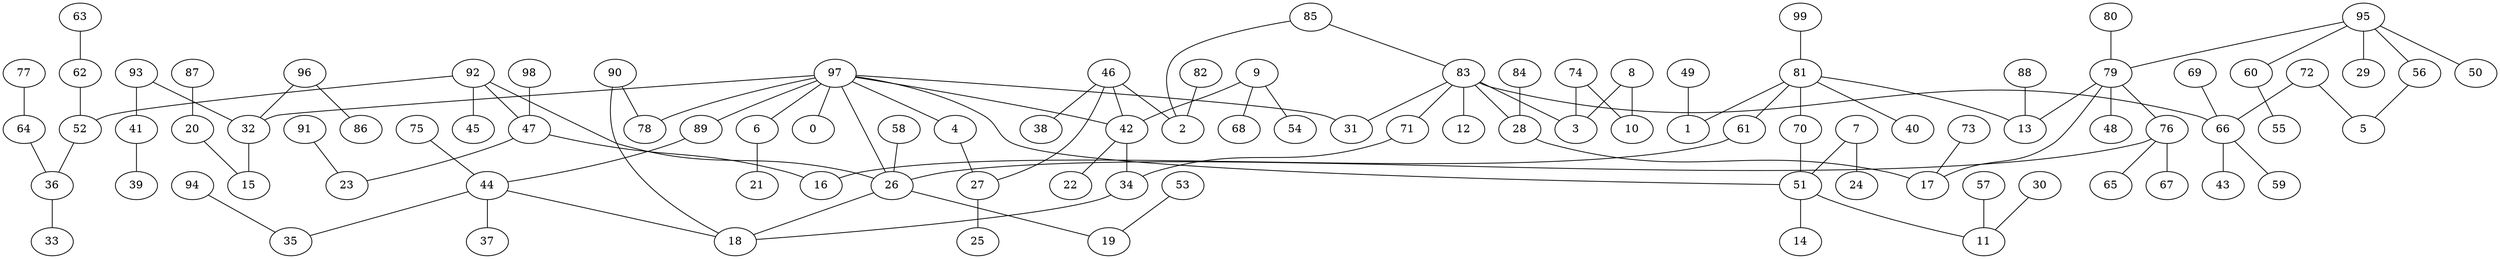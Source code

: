 digraph GG_graph {

subgraph G_graph {
edge [color = black]
"91" -> "23" [dir = none]
"82" -> "2" [dir = none]
"49" -> "1" [dir = none]
"87" -> "20" [dir = none]
"61" -> "16" [dir = none]
"88" -> "13" [dir = none]
"53" -> "19" [dir = none]
"63" -> "62" [dir = none]
"34" -> "18" [dir = none]
"20" -> "15" [dir = none]
"73" -> "17" [dir = none]
"75" -> "44" [dir = none]
"77" -> "64" [dir = none]
"36" -> "33" [dir = none]
"28" -> "17" [dir = none]
"41" -> "39" [dir = none]
"79" -> "48" [dir = none]
"79" -> "13" [dir = none]
"79" -> "76" [dir = none]
"27" -> "25" [dir = none]
"44" -> "35" [dir = none]
"44" -> "18" [dir = none]
"44" -> "37" [dir = none]
"99" -> "81" [dir = none]
"57" -> "11" [dir = none]
"97" -> "42" [dir = none]
"97" -> "4" [dir = none]
"97" -> "51" [dir = none]
"97" -> "26" [dir = none]
"97" -> "6" [dir = none]
"97" -> "32" [dir = none]
"97" -> "0" [dir = none]
"97" -> "78" [dir = none]
"97" -> "89" [dir = none]
"97" -> "31" [dir = none]
"52" -> "36" [dir = none]
"26" -> "19" [dir = none]
"80" -> "79" [dir = none]
"42" -> "22" [dir = none]
"89" -> "44" [dir = none]
"98" -> "47" [dir = none]
"92" -> "47" [dir = none]
"92" -> "52" [dir = none]
"92" -> "45" [dir = none]
"92" -> "26" [dir = none]
"74" -> "10" [dir = none]
"74" -> "3" [dir = none]
"83" -> "12" [dir = none]
"83" -> "66" [dir = none]
"83" -> "3" [dir = none]
"83" -> "71" [dir = none]
"83" -> "28" [dir = none]
"83" -> "31" [dir = none]
"76" -> "65" [dir = none]
"76" -> "67" [dir = none]
"76" -> "26" [dir = none]
"51" -> "14" [dir = none]
"51" -> "11" [dir = none]
"69" -> "66" [dir = none]
"95" -> "29" [dir = none]
"95" -> "56" [dir = none]
"95" -> "50" [dir = none]
"95" -> "60" [dir = none]
"95" -> "79" [dir = none]
"81" -> "1" [dir = none]
"81" -> "40" [dir = none]
"81" -> "70" [dir = none]
"81" -> "13" [dir = none]
"46" -> "27" [dir = none]
"46" -> "38" [dir = none]
"46" -> "42" [dir = none]
"66" -> "59" [dir = none]
"66" -> "43" [dir = none]
"93" -> "41" [dir = none]
"93" -> "32" [dir = none]
"9" -> "68" [dir = none]
"9" -> "54" [dir = none]
"9" -> "42" [dir = none]
"60" -> "55" [dir = none]
"6" -> "21" [dir = none]
"8" -> "3" [dir = none]
"62" -> "52" [dir = none]
"32" -> "15" [dir = none]
"7" -> "24" [dir = none]
"7" -> "51" [dir = none]
"72" -> "5" [dir = none]
"72" -> "66" [dir = none]
"94" -> "35" [dir = none]
"85" -> "2" [dir = none]
"85" -> "83" [dir = none]
"64" -> "36" [dir = none]
"90" -> "78" [dir = none]
"96" -> "86" [dir = none]
"96" -> "32" [dir = none]
"47" -> "23" [dir = none]
"47" -> "16" [dir = none]
"58" -> "26" [dir = none]
"30" -> "11" [dir = none]
"84" -> "28" [dir = none]
"56" -> "5" [dir = none]
"71" -> "34" [dir = none]
"4" -> "27" [dir = none]
"70" -> "51" [dir = none]
"79" -> "17" [dir = none]
"8" -> "10" [dir = none]
"90" -> "18" [dir = none]
"81" -> "61" [dir = none]
"26" -> "18" [dir = none]
"46" -> "2" [dir = none]
"42" -> "34" [dir = none]
}

}
